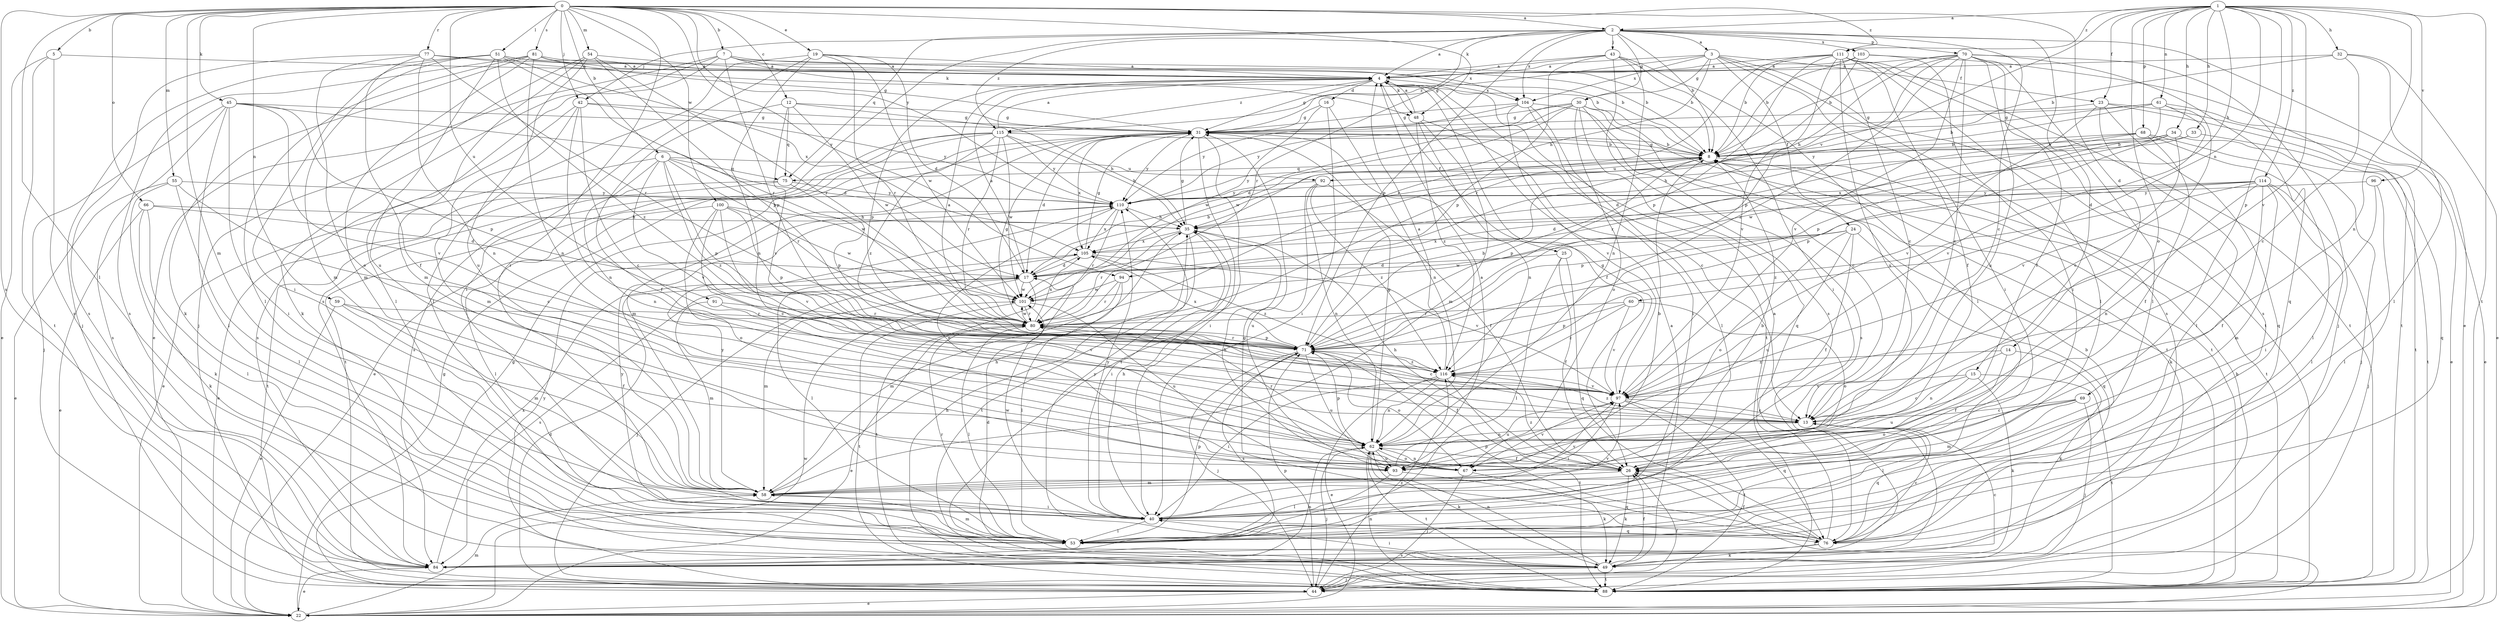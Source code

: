strict digraph  {
0;
1;
2;
3;
4;
5;
6;
7;
8;
12;
13;
14;
15;
16;
17;
19;
22;
23;
24;
25;
26;
30;
31;
32;
33;
34;
35;
40;
42;
43;
44;
45;
48;
49;
51;
53;
54;
55;
58;
59;
60;
61;
62;
66;
67;
68;
69;
70;
71;
75;
76;
77;
80;
81;
84;
88;
91;
92;
93;
94;
96;
97;
100;
101;
103;
104;
105;
110;
111;
114;
115;
116;
0 -> 2  [label=a];
0 -> 5  [label=b];
0 -> 6  [label=b];
0 -> 7  [label=b];
0 -> 12  [label=c];
0 -> 14  [label=d];
0 -> 19  [label=e];
0 -> 40  [label=i];
0 -> 42  [label=j];
0 -> 45  [label=k];
0 -> 48  [label=k];
0 -> 51  [label=l];
0 -> 53  [label=l];
0 -> 54  [label=m];
0 -> 55  [label=m];
0 -> 58  [label=m];
0 -> 59  [label=n];
0 -> 66  [label=o];
0 -> 77  [label=r];
0 -> 81  [label=s];
0 -> 84  [label=s];
0 -> 91  [label=u];
0 -> 94  [label=v];
0 -> 100  [label=w];
0 -> 110  [label=y];
0 -> 111  [label=z];
1 -> 2  [label=a];
1 -> 23  [label=f];
1 -> 32  [label=h];
1 -> 33  [label=h];
1 -> 34  [label=h];
1 -> 35  [label=h];
1 -> 60  [label=n];
1 -> 61  [label=n];
1 -> 62  [label=n];
1 -> 67  [label=o];
1 -> 68  [label=p];
1 -> 69  [label=p];
1 -> 88  [label=t];
1 -> 94  [label=v];
1 -> 96  [label=v];
1 -> 97  [label=v];
1 -> 111  [label=z];
1 -> 114  [label=z];
2 -> 3  [label=a];
2 -> 4  [label=a];
2 -> 8  [label=b];
2 -> 13  [label=c];
2 -> 15  [label=d];
2 -> 22  [label=e];
2 -> 30  [label=g];
2 -> 42  [label=j];
2 -> 43  [label=j];
2 -> 70  [label=p];
2 -> 71  [label=p];
2 -> 75  [label=q];
2 -> 80  [label=r];
2 -> 84  [label=s];
2 -> 103  [label=x];
2 -> 104  [label=x];
2 -> 115  [label=z];
3 -> 4  [label=a];
3 -> 23  [label=f];
3 -> 24  [label=f];
3 -> 30  [label=g];
3 -> 35  [label=h];
3 -> 40  [label=i];
3 -> 84  [label=s];
3 -> 88  [label=t];
3 -> 104  [label=x];
3 -> 115  [label=z];
4 -> 16  [label=d];
4 -> 25  [label=f];
4 -> 26  [label=f];
4 -> 31  [label=g];
4 -> 48  [label=k];
4 -> 71  [label=p];
4 -> 88  [label=t];
4 -> 104  [label=x];
4 -> 115  [label=z];
5 -> 4  [label=a];
5 -> 22  [label=e];
5 -> 84  [label=s];
5 -> 88  [label=t];
6 -> 22  [label=e];
6 -> 62  [label=n];
6 -> 71  [label=p];
6 -> 75  [label=q];
6 -> 80  [label=r];
6 -> 92  [label=u];
6 -> 97  [label=v];
6 -> 101  [label=w];
6 -> 116  [label=z];
7 -> 4  [label=a];
7 -> 8  [label=b];
7 -> 22  [label=e];
7 -> 48  [label=k];
7 -> 49  [label=k];
7 -> 53  [label=l];
7 -> 71  [label=p];
7 -> 104  [label=x];
8 -> 31  [label=g];
8 -> 49  [label=k];
8 -> 71  [label=p];
8 -> 75  [label=q];
8 -> 88  [label=t];
8 -> 92  [label=u];
8 -> 110  [label=y];
12 -> 26  [label=f];
12 -> 31  [label=g];
12 -> 35  [label=h];
12 -> 75  [label=q];
12 -> 97  [label=v];
12 -> 101  [label=w];
13 -> 62  [label=n];
13 -> 76  [label=q];
13 -> 116  [label=z];
14 -> 26  [label=f];
14 -> 49  [label=k];
14 -> 62  [label=n];
14 -> 116  [label=z];
15 -> 13  [label=c];
15 -> 49  [label=k];
15 -> 88  [label=t];
15 -> 93  [label=u];
15 -> 97  [label=v];
16 -> 31  [label=g];
16 -> 40  [label=i];
16 -> 62  [label=n];
16 -> 101  [label=w];
17 -> 4  [label=a];
17 -> 8  [label=b];
17 -> 44  [label=j];
17 -> 58  [label=m];
17 -> 84  [label=s];
17 -> 88  [label=t];
17 -> 101  [label=w];
19 -> 4  [label=a];
19 -> 17  [label=d];
19 -> 40  [label=i];
19 -> 53  [label=l];
19 -> 62  [label=n];
19 -> 80  [label=r];
19 -> 101  [label=w];
22 -> 26  [label=f];
22 -> 31  [label=g];
22 -> 58  [label=m];
22 -> 101  [label=w];
23 -> 22  [label=e];
23 -> 31  [label=g];
23 -> 53  [label=l];
23 -> 76  [label=q];
23 -> 88  [label=t];
23 -> 97  [label=v];
24 -> 26  [label=f];
24 -> 67  [label=o];
24 -> 76  [label=q];
24 -> 93  [label=u];
24 -> 101  [label=w];
24 -> 105  [label=x];
25 -> 17  [label=d];
25 -> 26  [label=f];
25 -> 53  [label=l];
25 -> 76  [label=q];
26 -> 35  [label=h];
26 -> 49  [label=k];
26 -> 58  [label=m];
26 -> 116  [label=z];
30 -> 13  [label=c];
30 -> 17  [label=d];
30 -> 31  [label=g];
30 -> 67  [label=o];
30 -> 76  [label=q];
30 -> 84  [label=s];
30 -> 88  [label=t];
30 -> 101  [label=w];
30 -> 110  [label=y];
31 -> 8  [label=b];
31 -> 17  [label=d];
31 -> 40  [label=i];
31 -> 58  [label=m];
31 -> 88  [label=t];
31 -> 105  [label=x];
31 -> 110  [label=y];
32 -> 4  [label=a];
32 -> 8  [label=b];
32 -> 13  [label=c];
32 -> 22  [label=e];
32 -> 53  [label=l];
33 -> 8  [label=b];
33 -> 35  [label=h];
33 -> 76  [label=q];
34 -> 8  [label=b];
34 -> 71  [label=p];
34 -> 88  [label=t];
34 -> 97  [label=v];
34 -> 101  [label=w];
34 -> 105  [label=x];
35 -> 31  [label=g];
35 -> 40  [label=i];
35 -> 80  [label=r];
35 -> 88  [label=t];
35 -> 105  [label=x];
40 -> 35  [label=h];
40 -> 53  [label=l];
40 -> 76  [label=q];
40 -> 97  [label=v];
40 -> 101  [label=w];
40 -> 110  [label=y];
42 -> 13  [label=c];
42 -> 31  [label=g];
42 -> 58  [label=m];
42 -> 62  [label=n];
42 -> 84  [label=s];
42 -> 110  [label=y];
43 -> 4  [label=a];
43 -> 31  [label=g];
43 -> 40  [label=i];
43 -> 53  [label=l];
43 -> 62  [label=n];
43 -> 71  [label=p];
43 -> 84  [label=s];
44 -> 8  [label=b];
44 -> 17  [label=d];
44 -> 22  [label=e];
44 -> 26  [label=f];
44 -> 31  [label=g];
44 -> 71  [label=p];
44 -> 116  [label=z];
45 -> 17  [label=d];
45 -> 31  [label=g];
45 -> 40  [label=i];
45 -> 44  [label=j];
45 -> 53  [label=l];
45 -> 71  [label=p];
45 -> 84  [label=s];
45 -> 97  [label=v];
48 -> 4  [label=a];
48 -> 13  [label=c];
48 -> 58  [label=m];
48 -> 62  [label=n];
48 -> 116  [label=z];
49 -> 4  [label=a];
49 -> 13  [label=c];
49 -> 17  [label=d];
49 -> 26  [label=f];
49 -> 40  [label=i];
49 -> 44  [label=j];
49 -> 62  [label=n];
49 -> 88  [label=t];
51 -> 4  [label=a];
51 -> 8  [label=b];
51 -> 40  [label=i];
51 -> 44  [label=j];
51 -> 58  [label=m];
51 -> 80  [label=r];
51 -> 93  [label=u];
51 -> 105  [label=x];
51 -> 116  [label=z];
53 -> 58  [label=m];
53 -> 71  [label=p];
53 -> 80  [label=r];
53 -> 110  [label=y];
54 -> 4  [label=a];
54 -> 44  [label=j];
54 -> 58  [label=m];
54 -> 71  [label=p];
54 -> 80  [label=r];
54 -> 93  [label=u];
55 -> 13  [label=c];
55 -> 22  [label=e];
55 -> 49  [label=k];
55 -> 53  [label=l];
55 -> 110  [label=y];
58 -> 8  [label=b];
58 -> 35  [label=h];
58 -> 40  [label=i];
58 -> 97  [label=v];
58 -> 110  [label=y];
59 -> 22  [label=e];
59 -> 26  [label=f];
59 -> 58  [label=m];
59 -> 80  [label=r];
60 -> 67  [label=o];
60 -> 71  [label=p];
60 -> 80  [label=r];
60 -> 97  [label=v];
60 -> 116  [label=z];
61 -> 8  [label=b];
61 -> 13  [label=c];
61 -> 22  [label=e];
61 -> 31  [label=g];
61 -> 71  [label=p];
61 -> 97  [label=v];
61 -> 110  [label=y];
62 -> 26  [label=f];
62 -> 31  [label=g];
62 -> 44  [label=j];
62 -> 49  [label=k];
62 -> 67  [label=o];
62 -> 71  [label=p];
62 -> 80  [label=r];
62 -> 88  [label=t];
62 -> 93  [label=u];
66 -> 17  [label=d];
66 -> 22  [label=e];
66 -> 35  [label=h];
66 -> 49  [label=k];
66 -> 53  [label=l];
67 -> 8  [label=b];
67 -> 35  [label=h];
67 -> 44  [label=j];
67 -> 49  [label=k];
67 -> 62  [label=n];
67 -> 97  [label=v];
68 -> 8  [label=b];
68 -> 17  [label=d];
68 -> 26  [label=f];
68 -> 44  [label=j];
68 -> 53  [label=l];
68 -> 80  [label=r];
69 -> 13  [label=c];
69 -> 44  [label=j];
69 -> 53  [label=l];
69 -> 58  [label=m];
69 -> 67  [label=o];
70 -> 4  [label=a];
70 -> 8  [label=b];
70 -> 13  [label=c];
70 -> 26  [label=f];
70 -> 35  [label=h];
70 -> 44  [label=j];
70 -> 53  [label=l];
70 -> 71  [label=p];
70 -> 76  [label=q];
70 -> 93  [label=u];
70 -> 97  [label=v];
70 -> 116  [label=z];
71 -> 8  [label=b];
71 -> 26  [label=f];
71 -> 44  [label=j];
71 -> 67  [label=o];
71 -> 80  [label=r];
71 -> 84  [label=s];
71 -> 93  [label=u];
71 -> 105  [label=x];
71 -> 116  [label=z];
75 -> 22  [label=e];
75 -> 71  [label=p];
75 -> 88  [label=t];
75 -> 110  [label=y];
76 -> 4  [label=a];
76 -> 8  [label=b];
76 -> 13  [label=c];
76 -> 26  [label=f];
76 -> 31  [label=g];
76 -> 49  [label=k];
76 -> 71  [label=p];
76 -> 84  [label=s];
76 -> 110  [label=y];
77 -> 4  [label=a];
77 -> 8  [label=b];
77 -> 26  [label=f];
77 -> 62  [label=n];
77 -> 67  [label=o];
77 -> 80  [label=r];
77 -> 84  [label=s];
80 -> 4  [label=a];
80 -> 13  [label=c];
80 -> 22  [label=e];
80 -> 31  [label=g];
80 -> 53  [label=l];
80 -> 71  [label=p];
80 -> 101  [label=w];
80 -> 105  [label=x];
81 -> 4  [label=a];
81 -> 8  [label=b];
81 -> 31  [label=g];
81 -> 49  [label=k];
81 -> 53  [label=l];
81 -> 58  [label=m];
81 -> 62  [label=n];
81 -> 84  [label=s];
84 -> 22  [label=e];
84 -> 62  [label=n];
84 -> 105  [label=x];
88 -> 35  [label=h];
88 -> 62  [label=n];
88 -> 110  [label=y];
91 -> 58  [label=m];
91 -> 80  [label=r];
91 -> 97  [label=v];
92 -> 26  [label=f];
92 -> 62  [label=n];
92 -> 93  [label=u];
92 -> 110  [label=y];
92 -> 116  [label=z];
93 -> 4  [label=a];
93 -> 53  [label=l];
93 -> 76  [label=q];
94 -> 53  [label=l];
94 -> 58  [label=m];
94 -> 80  [label=r];
94 -> 101  [label=w];
96 -> 40  [label=i];
96 -> 53  [label=l];
96 -> 110  [label=y];
97 -> 13  [label=c];
97 -> 31  [label=g];
97 -> 40  [label=i];
97 -> 76  [label=q];
97 -> 88  [label=t];
97 -> 93  [label=u];
100 -> 13  [label=c];
100 -> 35  [label=h];
100 -> 53  [label=l];
100 -> 67  [label=o];
100 -> 71  [label=p];
100 -> 97  [label=v];
100 -> 101  [label=w];
101 -> 80  [label=r];
101 -> 88  [label=t];
101 -> 93  [label=u];
103 -> 4  [label=a];
103 -> 8  [label=b];
103 -> 40  [label=i];
103 -> 80  [label=r];
103 -> 88  [label=t];
104 -> 31  [label=g];
104 -> 40  [label=i];
104 -> 53  [label=l];
104 -> 88  [label=t];
104 -> 97  [label=v];
104 -> 110  [label=y];
105 -> 17  [label=d];
105 -> 31  [label=g];
105 -> 53  [label=l];
105 -> 97  [label=v];
105 -> 116  [label=z];
110 -> 35  [label=h];
110 -> 67  [label=o];
110 -> 80  [label=r];
110 -> 105  [label=x];
111 -> 4  [label=a];
111 -> 8  [label=b];
111 -> 13  [label=c];
111 -> 26  [label=f];
111 -> 53  [label=l];
111 -> 71  [label=p];
111 -> 80  [label=r];
111 -> 84  [label=s];
111 -> 88  [label=t];
111 -> 93  [label=u];
111 -> 97  [label=v];
114 -> 17  [label=d];
114 -> 26  [label=f];
114 -> 44  [label=j];
114 -> 53  [label=l];
114 -> 58  [label=m];
114 -> 62  [label=n];
114 -> 71  [label=p];
114 -> 110  [label=y];
114 -> 116  [label=z];
115 -> 4  [label=a];
115 -> 8  [label=b];
115 -> 22  [label=e];
115 -> 35  [label=h];
115 -> 80  [label=r];
115 -> 84  [label=s];
115 -> 88  [label=t];
115 -> 101  [label=w];
115 -> 110  [label=y];
115 -> 116  [label=z];
116 -> 4  [label=a];
116 -> 22  [label=e];
116 -> 40  [label=i];
116 -> 62  [label=n];
116 -> 88  [label=t];
116 -> 97  [label=v];
}
